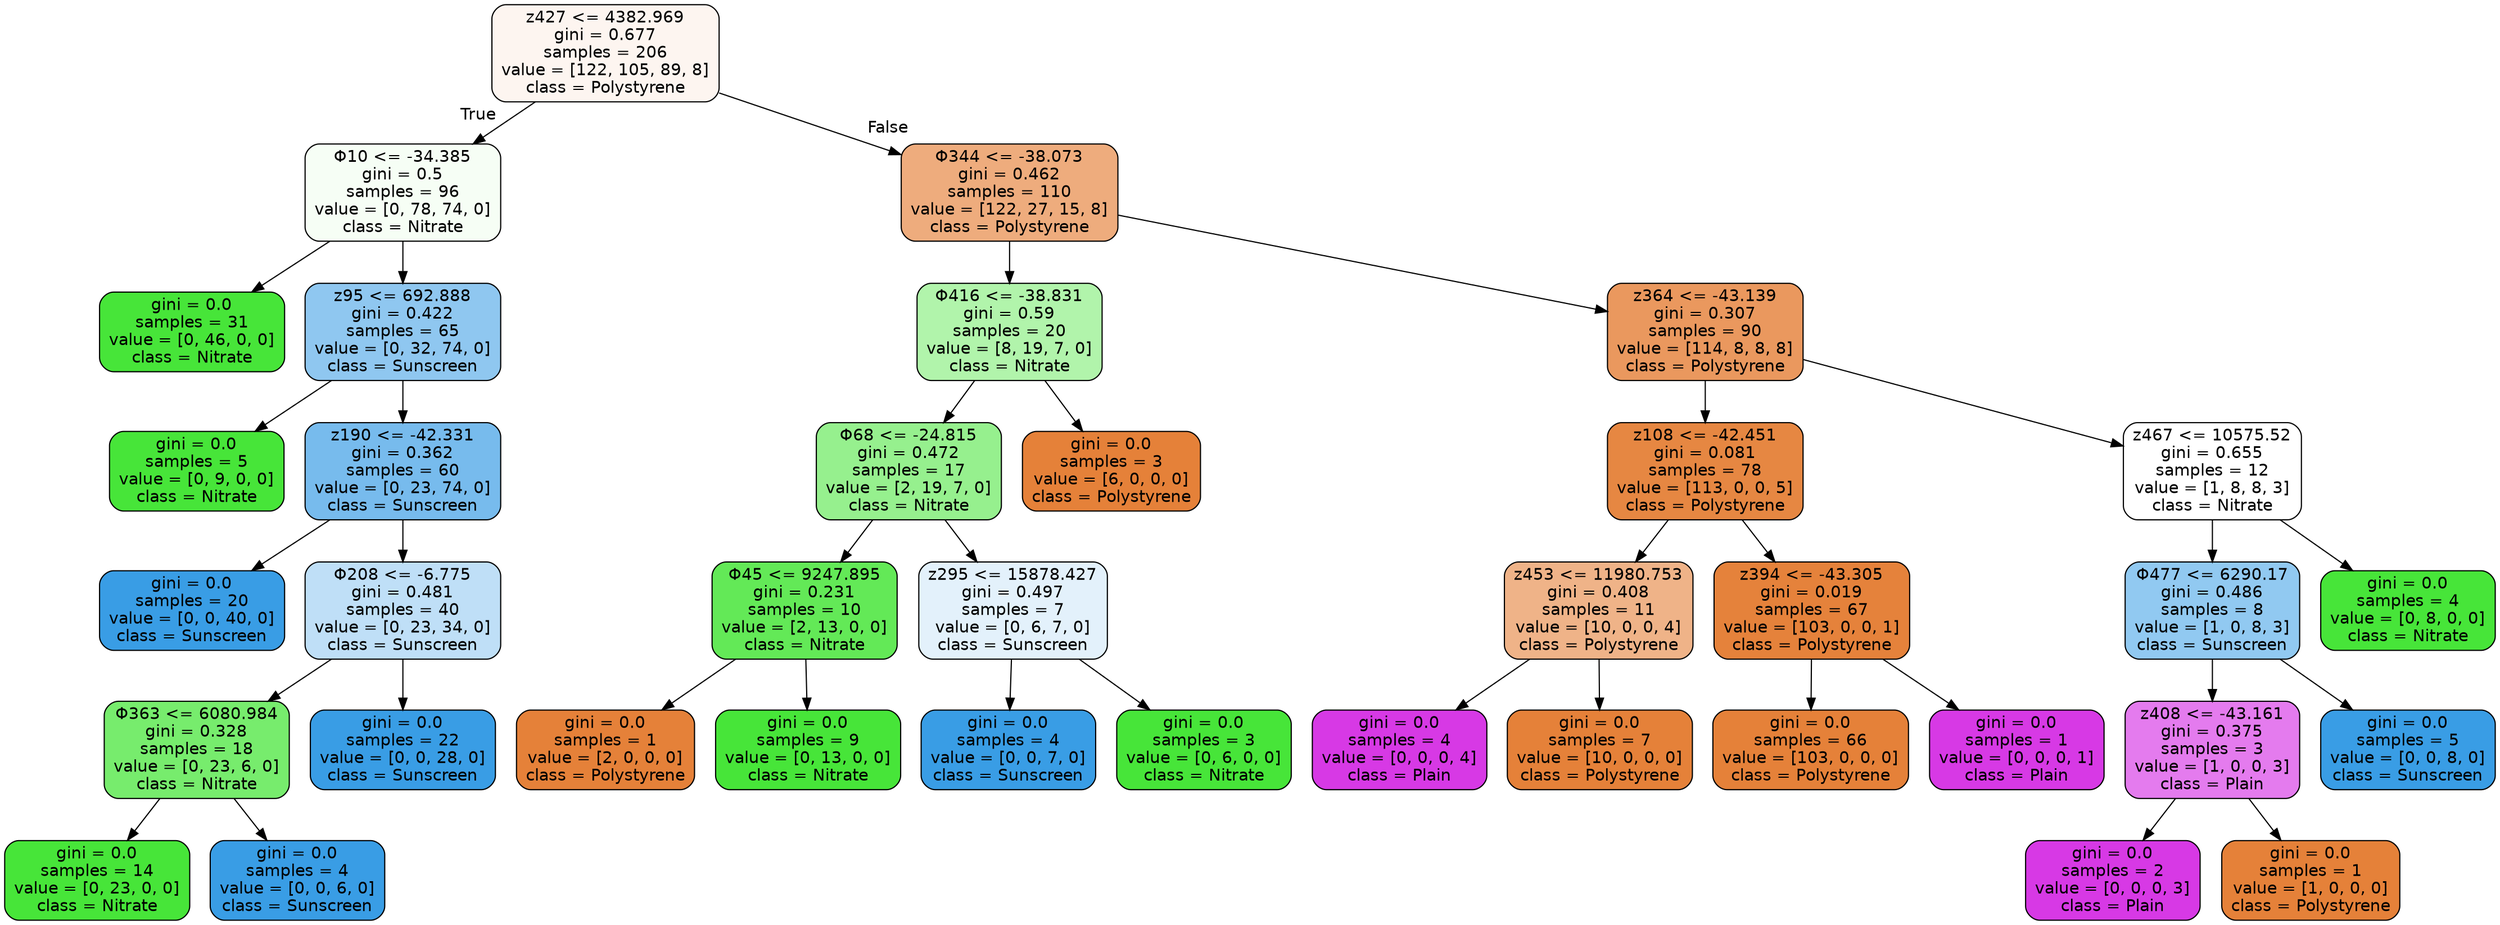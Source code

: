 digraph Tree {
node [shape=box, style="filled, rounded", color="black", fontname="helvetica"] ;
edge [fontname="helvetica"] ;
0 [label="z427 <= 4382.969\ngini = 0.677\nsamples = 206\nvalue = [122, 105, 89, 8]\nclass = Polystyrene", fillcolor="#fdf5f0"] ;
1 [label="Φ10 <= -34.385\ngini = 0.5\nsamples = 96\nvalue = [0, 78, 74, 0]\nclass = Nitrate", fillcolor="#f6fef5"] ;
0 -> 1 [labeldistance=2.5, labelangle=45, headlabel="True"] ;
2 [label="gini = 0.0\nsamples = 31\nvalue = [0, 46, 0, 0]\nclass = Nitrate", fillcolor="#47e539"] ;
1 -> 2 ;
3 [label="z95 <= 692.888\ngini = 0.422\nsamples = 65\nvalue = [0, 32, 74, 0]\nclass = Sunscreen", fillcolor="#8fc7f0"] ;
1 -> 3 ;
4 [label="gini = 0.0\nsamples = 5\nvalue = [0, 9, 0, 0]\nclass = Nitrate", fillcolor="#47e539"] ;
3 -> 4 ;
5 [label="z190 <= -42.331\ngini = 0.362\nsamples = 60\nvalue = [0, 23, 74, 0]\nclass = Sunscreen", fillcolor="#77bbed"] ;
3 -> 5 ;
6 [label="gini = 0.0\nsamples = 20\nvalue = [0, 0, 40, 0]\nclass = Sunscreen", fillcolor="#399de5"] ;
5 -> 6 ;
7 [label="Φ208 <= -6.775\ngini = 0.481\nsamples = 40\nvalue = [0, 23, 34, 0]\nclass = Sunscreen", fillcolor="#bfdff7"] ;
5 -> 7 ;
8 [label="Φ363 <= 6080.984\ngini = 0.328\nsamples = 18\nvalue = [0, 23, 6, 0]\nclass = Nitrate", fillcolor="#77ec6d"] ;
7 -> 8 ;
9 [label="gini = 0.0\nsamples = 14\nvalue = [0, 23, 0, 0]\nclass = Nitrate", fillcolor="#47e539"] ;
8 -> 9 ;
10 [label="gini = 0.0\nsamples = 4\nvalue = [0, 0, 6, 0]\nclass = Sunscreen", fillcolor="#399de5"] ;
8 -> 10 ;
11 [label="gini = 0.0\nsamples = 22\nvalue = [0, 0, 28, 0]\nclass = Sunscreen", fillcolor="#399de5"] ;
7 -> 11 ;
12 [label="Φ344 <= -38.073\ngini = 0.462\nsamples = 110\nvalue = [122, 27, 15, 8]\nclass = Polystyrene", fillcolor="#eeac7d"] ;
0 -> 12 [labeldistance=2.5, labelangle=-45, headlabel="False"] ;
13 [label="Φ416 <= -38.831\ngini = 0.59\nsamples = 20\nvalue = [8, 19, 7, 0]\nclass = Nitrate", fillcolor="#b1f4ab"] ;
12 -> 13 ;
14 [label="Φ68 <= -24.815\ngini = 0.472\nsamples = 17\nvalue = [2, 19, 7, 0]\nclass = Nitrate", fillcolor="#96f08e"] ;
13 -> 14 ;
15 [label="Φ45 <= 9247.895\ngini = 0.231\nsamples = 10\nvalue = [2, 13, 0, 0]\nclass = Nitrate", fillcolor="#63e957"] ;
14 -> 15 ;
16 [label="gini = 0.0\nsamples = 1\nvalue = [2, 0, 0, 0]\nclass = Polystyrene", fillcolor="#e58139"] ;
15 -> 16 ;
17 [label="gini = 0.0\nsamples = 9\nvalue = [0, 13, 0, 0]\nclass = Nitrate", fillcolor="#47e539"] ;
15 -> 17 ;
18 [label="z295 <= 15878.427\ngini = 0.497\nsamples = 7\nvalue = [0, 6, 7, 0]\nclass = Sunscreen", fillcolor="#e3f1fb"] ;
14 -> 18 ;
19 [label="gini = 0.0\nsamples = 4\nvalue = [0, 0, 7, 0]\nclass = Sunscreen", fillcolor="#399de5"] ;
18 -> 19 ;
20 [label="gini = 0.0\nsamples = 3\nvalue = [0, 6, 0, 0]\nclass = Nitrate", fillcolor="#47e539"] ;
18 -> 20 ;
21 [label="gini = 0.0\nsamples = 3\nvalue = [6, 0, 0, 0]\nclass = Polystyrene", fillcolor="#e58139"] ;
13 -> 21 ;
22 [label="z364 <= -43.139\ngini = 0.307\nsamples = 90\nvalue = [114, 8, 8, 8]\nclass = Polystyrene", fillcolor="#ea985e"] ;
12 -> 22 ;
23 [label="z108 <= -42.451\ngini = 0.081\nsamples = 78\nvalue = [113, 0, 0, 5]\nclass = Polystyrene", fillcolor="#e68742"] ;
22 -> 23 ;
24 [label="z453 <= 11980.753\ngini = 0.408\nsamples = 11\nvalue = [10, 0, 0, 4]\nclass = Polystyrene", fillcolor="#efb388"] ;
23 -> 24 ;
25 [label="gini = 0.0\nsamples = 4\nvalue = [0, 0, 0, 4]\nclass = Plain", fillcolor="#d739e5"] ;
24 -> 25 ;
26 [label="gini = 0.0\nsamples = 7\nvalue = [10, 0, 0, 0]\nclass = Polystyrene", fillcolor="#e58139"] ;
24 -> 26 ;
27 [label="z394 <= -43.305\ngini = 0.019\nsamples = 67\nvalue = [103, 0, 0, 1]\nclass = Polystyrene", fillcolor="#e5823b"] ;
23 -> 27 ;
28 [label="gini = 0.0\nsamples = 66\nvalue = [103, 0, 0, 0]\nclass = Polystyrene", fillcolor="#e58139"] ;
27 -> 28 ;
29 [label="gini = 0.0\nsamples = 1\nvalue = [0, 0, 0, 1]\nclass = Plain", fillcolor="#d739e5"] ;
27 -> 29 ;
30 [label="z467 <= 10575.52\ngini = 0.655\nsamples = 12\nvalue = [1, 8, 8, 3]\nclass = Nitrate", fillcolor="#ffffff"] ;
22 -> 30 ;
31 [label="Φ477 <= 6290.17\ngini = 0.486\nsamples = 8\nvalue = [1, 0, 8, 3]\nclass = Sunscreen", fillcolor="#91c9f1"] ;
30 -> 31 ;
32 [label="z408 <= -43.161\ngini = 0.375\nsamples = 3\nvalue = [1, 0, 0, 3]\nclass = Plain", fillcolor="#e47bee"] ;
31 -> 32 ;
33 [label="gini = 0.0\nsamples = 2\nvalue = [0, 0, 0, 3]\nclass = Plain", fillcolor="#d739e5"] ;
32 -> 33 ;
34 [label="gini = 0.0\nsamples = 1\nvalue = [1, 0, 0, 0]\nclass = Polystyrene", fillcolor="#e58139"] ;
32 -> 34 ;
35 [label="gini = 0.0\nsamples = 5\nvalue = [0, 0, 8, 0]\nclass = Sunscreen", fillcolor="#399de5"] ;
31 -> 35 ;
36 [label="gini = 0.0\nsamples = 4\nvalue = [0, 8, 0, 0]\nclass = Nitrate", fillcolor="#47e539"] ;
30 -> 36 ;
}
